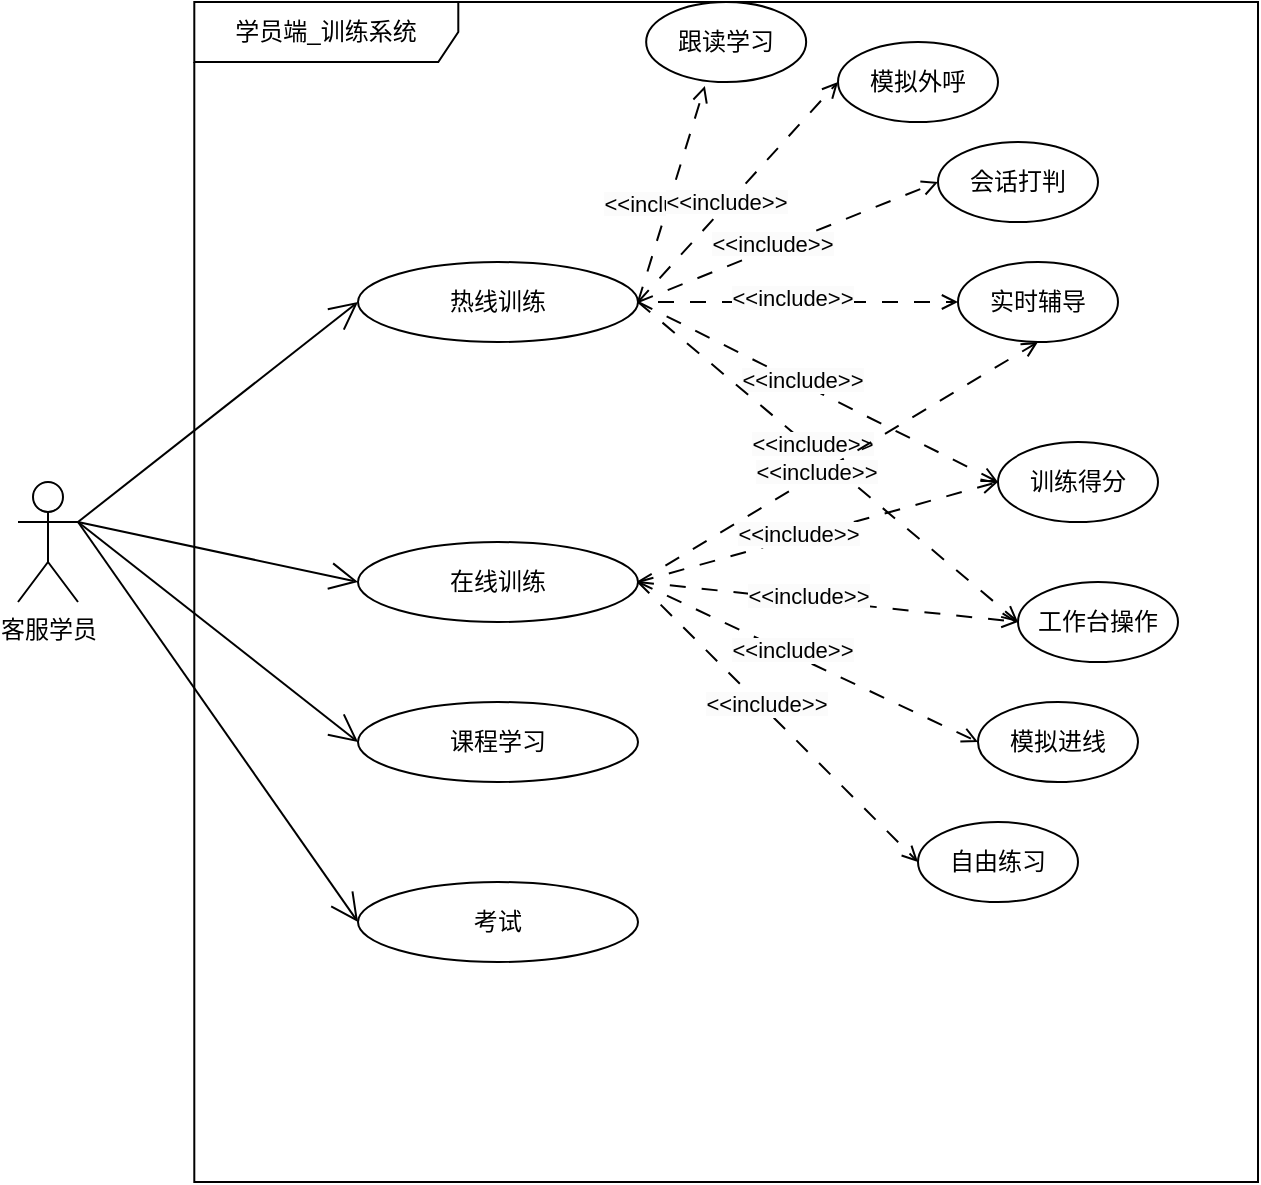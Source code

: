 <mxfile version="24.8.6">
  <diagram name="第 1 页" id="XtMWljfxsm4l7w6YXOUE">
    <mxGraphModel dx="1244" dy="720" grid="1" gridSize="10" guides="1" tooltips="1" connect="1" arrows="1" fold="1" page="1" pageScale="1" pageWidth="827" pageHeight="1169" math="0" shadow="0">
      <root>
        <mxCell id="0" />
        <mxCell id="1" parent="0" />
        <mxCell id="b58emFoe7f32XrIK5xdj-1" value="客服学员" style="shape=umlActor;verticalLabelPosition=bottom;verticalAlign=top;html=1;outlineConnect=0;" parent="1" vertex="1">
          <mxGeometry x="210" y="310" width="30" height="60" as="geometry" />
        </mxCell>
        <mxCell id="b58emFoe7f32XrIK5xdj-16" value="学员端_训练系统" style="shape=umlFrame;whiteSpace=wrap;html=1;pointerEvents=0;width=132;height=30;" parent="1" vertex="1">
          <mxGeometry x="298.15" y="70" width="531.85" height="590" as="geometry" />
        </mxCell>
        <mxCell id="b58emFoe7f32XrIK5xdj-17" value="热线训练" style="ellipse;whiteSpace=wrap;html=1;" parent="1" vertex="1">
          <mxGeometry x="380" y="200" width="140" height="40" as="geometry" />
        </mxCell>
        <mxCell id="b58emFoe7f32XrIK5xdj-18" value="" style="endArrow=open;endFill=1;endSize=12;html=1;rounded=0;entryX=0;entryY=0.5;entryDx=0;entryDy=0;exitX=1;exitY=0.333;exitDx=0;exitDy=0;exitPerimeter=0;" parent="1" source="b58emFoe7f32XrIK5xdj-1" target="b58emFoe7f32XrIK5xdj-17" edge="1">
          <mxGeometry width="160" relative="1" as="geometry">
            <mxPoint x="240" y="460" as="sourcePoint" />
            <mxPoint x="424" y="280" as="targetPoint" />
          </mxGeometry>
        </mxCell>
        <mxCell id="b58emFoe7f32XrIK5xdj-27" value="在线训练" style="ellipse;whiteSpace=wrap;html=1;" parent="1" vertex="1">
          <mxGeometry x="380" y="340" width="140" height="40" as="geometry" />
        </mxCell>
        <mxCell id="b58emFoe7f32XrIK5xdj-28" value="课程学习" style="ellipse;whiteSpace=wrap;html=1;" parent="1" vertex="1">
          <mxGeometry x="380" y="420" width="140" height="40" as="geometry" />
        </mxCell>
        <mxCell id="b58emFoe7f32XrIK5xdj-29" value="考试" style="ellipse;whiteSpace=wrap;html=1;" parent="1" vertex="1">
          <mxGeometry x="380" y="510" width="140" height="40" as="geometry" />
        </mxCell>
        <mxCell id="b58emFoe7f32XrIK5xdj-31" value="" style="endArrow=open;html=1;rounded=0;dashed=1;dashPattern=8 8;endFill=0;entryX=0.367;entryY=1.05;entryDx=0;entryDy=0;exitX=1;exitY=0.5;exitDx=0;exitDy=0;entryPerimeter=0;" parent="1" source="b58emFoe7f32XrIK5xdj-17" target="b58emFoe7f32XrIK5xdj-33" edge="1">
          <mxGeometry width="50" height="50" relative="1" as="geometry">
            <mxPoint x="633.757" y="60" as="sourcePoint" />
            <mxPoint x="630" y="190" as="targetPoint" />
            <Array as="points" />
          </mxGeometry>
        </mxCell>
        <mxCell id="b58emFoe7f32XrIK5xdj-32" value="&lt;span style=&quot;background-color: rgb(251, 251, 251);&quot;&gt;&amp;lt;&amp;lt;include&amp;gt;&amp;gt;&lt;/span&gt;" style="edgeLabel;html=1;align=center;verticalAlign=middle;resizable=0;points=[];" parent="b58emFoe7f32XrIK5xdj-31" vertex="1" connectable="0">
          <mxGeometry x="-0.104" y="2" relative="1" as="geometry">
            <mxPoint as="offset" />
          </mxGeometry>
        </mxCell>
        <mxCell id="b58emFoe7f32XrIK5xdj-33" value="跟读学习" style="ellipse;whiteSpace=wrap;html=1;" parent="1" vertex="1">
          <mxGeometry x="524.08" y="70" width="80" height="40" as="geometry" />
        </mxCell>
        <mxCell id="b58emFoe7f32XrIK5xdj-34" value="模拟外呼" style="ellipse;whiteSpace=wrap;html=1;" parent="1" vertex="1">
          <mxGeometry x="620" y="90" width="80" height="40" as="geometry" />
        </mxCell>
        <mxCell id="b58emFoe7f32XrIK5xdj-35" value="工作台操作" style="ellipse;whiteSpace=wrap;html=1;" parent="1" vertex="1">
          <mxGeometry x="710" y="360" width="80" height="40" as="geometry" />
        </mxCell>
        <mxCell id="b58emFoe7f32XrIK5xdj-36" value="训练得分" style="ellipse;whiteSpace=wrap;html=1;" parent="1" vertex="1">
          <mxGeometry x="700" y="290" width="80" height="40" as="geometry" />
        </mxCell>
        <mxCell id="b58emFoe7f32XrIK5xdj-38" value="会话打判" style="ellipse;whiteSpace=wrap;html=1;" parent="1" vertex="1">
          <mxGeometry x="670" y="140" width="80" height="40" as="geometry" />
        </mxCell>
        <mxCell id="b58emFoe7f32XrIK5xdj-39" value="实时辅导" style="ellipse;whiteSpace=wrap;html=1;" parent="1" vertex="1">
          <mxGeometry x="680" y="200" width="80" height="40" as="geometry" />
        </mxCell>
        <mxCell id="b58emFoe7f32XrIK5xdj-40" value="模拟进线" style="ellipse;whiteSpace=wrap;html=1;" parent="1" vertex="1">
          <mxGeometry x="690" y="420" width="80" height="40" as="geometry" />
        </mxCell>
        <mxCell id="ucp0iJu0_G3D9nAsqe9A-1" value="" style="endArrow=open;html=1;rounded=0;dashed=1;dashPattern=8 8;endFill=0;entryX=0;entryY=0.5;entryDx=0;entryDy=0;" edge="1" parent="1" target="b58emFoe7f32XrIK5xdj-34">
          <mxGeometry width="50" height="50" relative="1" as="geometry">
            <mxPoint x="520" y="220" as="sourcePoint" />
            <mxPoint x="600" y="130" as="targetPoint" />
            <Array as="points" />
          </mxGeometry>
        </mxCell>
        <mxCell id="ucp0iJu0_G3D9nAsqe9A-2" value="&lt;span style=&quot;background-color: rgb(251, 251, 251);&quot;&gt;&amp;lt;&amp;lt;include&amp;gt;&amp;gt;&lt;/span&gt;" style="edgeLabel;html=1;align=center;verticalAlign=middle;resizable=0;points=[];" vertex="1" connectable="0" parent="ucp0iJu0_G3D9nAsqe9A-1">
          <mxGeometry x="-0.104" y="2" relative="1" as="geometry">
            <mxPoint as="offset" />
          </mxGeometry>
        </mxCell>
        <mxCell id="ucp0iJu0_G3D9nAsqe9A-3" value="" style="endArrow=open;html=1;rounded=0;dashed=1;dashPattern=8 8;endFill=0;entryX=0;entryY=0.5;entryDx=0;entryDy=0;" edge="1" parent="1" target="b58emFoe7f32XrIK5xdj-38">
          <mxGeometry width="50" height="50" relative="1" as="geometry">
            <mxPoint x="520" y="220" as="sourcePoint" />
            <mxPoint x="670" y="160" as="targetPoint" />
            <Array as="points" />
          </mxGeometry>
        </mxCell>
        <mxCell id="ucp0iJu0_G3D9nAsqe9A-4" value="&lt;span style=&quot;background-color: rgb(251, 251, 251);&quot;&gt;&amp;lt;&amp;lt;include&amp;gt;&amp;gt;&lt;/span&gt;" style="edgeLabel;html=1;align=center;verticalAlign=middle;resizable=0;points=[];" vertex="1" connectable="0" parent="ucp0iJu0_G3D9nAsqe9A-3">
          <mxGeometry x="-0.104" y="2" relative="1" as="geometry">
            <mxPoint as="offset" />
          </mxGeometry>
        </mxCell>
        <mxCell id="ucp0iJu0_G3D9nAsqe9A-5" value="" style="endArrow=open;html=1;rounded=0;dashed=1;dashPattern=8 8;endFill=0;entryX=0;entryY=0.5;entryDx=0;entryDy=0;" edge="1" parent="1" target="b58emFoe7f32XrIK5xdj-39">
          <mxGeometry width="50" height="50" relative="1" as="geometry">
            <mxPoint x="530" y="220" as="sourcePoint" />
            <mxPoint x="700" y="210" as="targetPoint" />
            <Array as="points" />
          </mxGeometry>
        </mxCell>
        <mxCell id="ucp0iJu0_G3D9nAsqe9A-6" value="&lt;span style=&quot;background-color: rgb(251, 251, 251);&quot;&gt;&amp;lt;&amp;lt;include&amp;gt;&amp;gt;&lt;/span&gt;" style="edgeLabel;html=1;align=center;verticalAlign=middle;resizable=0;points=[];" vertex="1" connectable="0" parent="ucp0iJu0_G3D9nAsqe9A-5">
          <mxGeometry x="-0.104" y="2" relative="1" as="geometry">
            <mxPoint as="offset" />
          </mxGeometry>
        </mxCell>
        <mxCell id="ucp0iJu0_G3D9nAsqe9A-7" value="" style="endArrow=open;html=1;rounded=0;dashed=1;dashPattern=8 8;endFill=0;entryX=0;entryY=0.5;entryDx=0;entryDy=0;exitX=1;exitY=0.5;exitDx=0;exitDy=0;" edge="1" parent="1" source="b58emFoe7f32XrIK5xdj-17" target="b58emFoe7f32XrIK5xdj-36">
          <mxGeometry width="50" height="50" relative="1" as="geometry">
            <mxPoint x="540" y="230" as="sourcePoint" />
            <mxPoint x="680" y="260" as="targetPoint" />
            <Array as="points" />
          </mxGeometry>
        </mxCell>
        <mxCell id="ucp0iJu0_G3D9nAsqe9A-8" value="&lt;span style=&quot;background-color: rgb(251, 251, 251);&quot;&gt;&amp;lt;&amp;lt;include&amp;gt;&amp;gt;&lt;/span&gt;" style="edgeLabel;html=1;align=center;verticalAlign=middle;resizable=0;points=[];" vertex="1" connectable="0" parent="ucp0iJu0_G3D9nAsqe9A-7">
          <mxGeometry x="-0.104" y="2" relative="1" as="geometry">
            <mxPoint as="offset" />
          </mxGeometry>
        </mxCell>
        <mxCell id="ucp0iJu0_G3D9nAsqe9A-9" value="" style="endArrow=open;html=1;rounded=0;dashed=1;dashPattern=8 8;endFill=0;entryX=0;entryY=0.5;entryDx=0;entryDy=0;exitX=1;exitY=0.5;exitDx=0;exitDy=0;" edge="1" parent="1" source="b58emFoe7f32XrIK5xdj-17" target="b58emFoe7f32XrIK5xdj-35">
          <mxGeometry width="50" height="50" relative="1" as="geometry">
            <mxPoint x="530" y="230" as="sourcePoint" />
            <mxPoint x="700" y="310" as="targetPoint" />
            <Array as="points" />
          </mxGeometry>
        </mxCell>
        <mxCell id="ucp0iJu0_G3D9nAsqe9A-10" value="&lt;span style=&quot;background-color: rgb(251, 251, 251);&quot;&gt;&amp;lt;&amp;lt;include&amp;gt;&amp;gt;&lt;/span&gt;" style="edgeLabel;html=1;align=center;verticalAlign=middle;resizable=0;points=[];" vertex="1" connectable="0" parent="ucp0iJu0_G3D9nAsqe9A-9">
          <mxGeometry x="-0.104" y="2" relative="1" as="geometry">
            <mxPoint as="offset" />
          </mxGeometry>
        </mxCell>
        <mxCell id="ucp0iJu0_G3D9nAsqe9A-11" value="" style="endArrow=open;html=1;rounded=0;exitX=1;exitY=0.5;exitDx=0;exitDy=0;dashed=1;dashPattern=8 8;endFill=0;entryX=0;entryY=0.5;entryDx=0;entryDy=0;" edge="1" parent="1" source="b58emFoe7f32XrIK5xdj-27" target="b58emFoe7f32XrIK5xdj-40">
          <mxGeometry width="50" height="50" relative="1" as="geometry">
            <mxPoint x="540" y="380" as="sourcePoint" />
            <mxPoint x="640" y="320" as="targetPoint" />
            <Array as="points" />
          </mxGeometry>
        </mxCell>
        <mxCell id="ucp0iJu0_G3D9nAsqe9A-12" value="&lt;span style=&quot;background-color: rgb(251, 251, 251);&quot;&gt;&amp;lt;&amp;lt;include&amp;gt;&amp;gt;&lt;/span&gt;" style="edgeLabel;html=1;align=center;verticalAlign=middle;resizable=0;points=[];" vertex="1" connectable="0" parent="ucp0iJu0_G3D9nAsqe9A-11">
          <mxGeometry x="-0.104" y="2" relative="1" as="geometry">
            <mxPoint as="offset" />
          </mxGeometry>
        </mxCell>
        <mxCell id="ucp0iJu0_G3D9nAsqe9A-13" value="" style="endArrow=open;html=1;rounded=0;dashed=1;dashPattern=8 8;endFill=0;entryX=0;entryY=0.5;entryDx=0;entryDy=0;" edge="1" parent="1" target="b58emFoe7f32XrIK5xdj-35">
          <mxGeometry width="50" height="50" relative="1" as="geometry">
            <mxPoint x="520" y="360" as="sourcePoint" />
            <mxPoint x="690" y="420" as="targetPoint" />
            <Array as="points" />
          </mxGeometry>
        </mxCell>
        <mxCell id="ucp0iJu0_G3D9nAsqe9A-14" value="&lt;span style=&quot;background-color: rgb(251, 251, 251);&quot;&gt;&amp;lt;&amp;lt;include&amp;gt;&amp;gt;&lt;/span&gt;" style="edgeLabel;html=1;align=center;verticalAlign=middle;resizable=0;points=[];" vertex="1" connectable="0" parent="ucp0iJu0_G3D9nAsqe9A-13">
          <mxGeometry x="-0.104" y="2" relative="1" as="geometry">
            <mxPoint as="offset" />
          </mxGeometry>
        </mxCell>
        <mxCell id="ucp0iJu0_G3D9nAsqe9A-15" value="" style="endArrow=open;html=1;rounded=0;exitX=1;exitY=0.5;exitDx=0;exitDy=0;dashed=1;dashPattern=8 8;endFill=0;entryX=0;entryY=0.5;entryDx=0;entryDy=0;" edge="1" parent="1" source="b58emFoe7f32XrIK5xdj-27" target="b58emFoe7f32XrIK5xdj-36">
          <mxGeometry width="50" height="50" relative="1" as="geometry">
            <mxPoint x="530" y="370" as="sourcePoint" />
            <mxPoint x="690" y="300" as="targetPoint" />
            <Array as="points" />
          </mxGeometry>
        </mxCell>
        <mxCell id="ucp0iJu0_G3D9nAsqe9A-16" value="&lt;span style=&quot;background-color: rgb(251, 251, 251);&quot;&gt;&amp;lt;&amp;lt;include&amp;gt;&amp;gt;&lt;/span&gt;" style="edgeLabel;html=1;align=center;verticalAlign=middle;resizable=0;points=[];" vertex="1" connectable="0" parent="ucp0iJu0_G3D9nAsqe9A-15">
          <mxGeometry x="-0.104" y="2" relative="1" as="geometry">
            <mxPoint as="offset" />
          </mxGeometry>
        </mxCell>
        <mxCell id="ucp0iJu0_G3D9nAsqe9A-18" value="" style="endArrow=open;html=1;rounded=0;dashed=1;dashPattern=8 8;endFill=0;entryX=0.5;entryY=1;entryDx=0;entryDy=0;exitX=1;exitY=0.5;exitDx=0;exitDy=0;" edge="1" parent="1" source="b58emFoe7f32XrIK5xdj-27" target="b58emFoe7f32XrIK5xdj-39">
          <mxGeometry width="50" height="50" relative="1" as="geometry">
            <mxPoint x="530" y="370" as="sourcePoint" />
            <mxPoint x="710" y="390" as="targetPoint" />
            <Array as="points" />
          </mxGeometry>
        </mxCell>
        <mxCell id="ucp0iJu0_G3D9nAsqe9A-19" value="&lt;span style=&quot;background-color: rgb(251, 251, 251);&quot;&gt;&amp;lt;&amp;lt;include&amp;gt;&amp;gt;&lt;/span&gt;" style="edgeLabel;html=1;align=center;verticalAlign=middle;resizable=0;points=[];" vertex="1" connectable="0" parent="ucp0iJu0_G3D9nAsqe9A-18">
          <mxGeometry x="-0.104" y="2" relative="1" as="geometry">
            <mxPoint as="offset" />
          </mxGeometry>
        </mxCell>
        <mxCell id="ucp0iJu0_G3D9nAsqe9A-20" value="" style="endArrow=open;endFill=1;endSize=12;html=1;rounded=0;entryX=0;entryY=0.5;entryDx=0;entryDy=0;exitX=1;exitY=0.333;exitDx=0;exitDy=0;exitPerimeter=0;" edge="1" parent="1" source="b58emFoe7f32XrIK5xdj-1" target="b58emFoe7f32XrIK5xdj-27">
          <mxGeometry width="160" relative="1" as="geometry">
            <mxPoint x="250" y="340" as="sourcePoint" />
            <mxPoint x="390" y="230" as="targetPoint" />
          </mxGeometry>
        </mxCell>
        <mxCell id="ucp0iJu0_G3D9nAsqe9A-21" value="" style="endArrow=open;endFill=1;endSize=12;html=1;rounded=0;entryX=0;entryY=0.5;entryDx=0;entryDy=0;exitX=1;exitY=0.333;exitDx=0;exitDy=0;exitPerimeter=0;" edge="1" parent="1" source="b58emFoe7f32XrIK5xdj-1" target="b58emFoe7f32XrIK5xdj-28">
          <mxGeometry width="160" relative="1" as="geometry">
            <mxPoint x="250" y="340" as="sourcePoint" />
            <mxPoint x="390" y="370" as="targetPoint" />
          </mxGeometry>
        </mxCell>
        <mxCell id="ucp0iJu0_G3D9nAsqe9A-22" value="" style="endArrow=open;endFill=1;endSize=12;html=1;rounded=0;entryX=0;entryY=0.5;entryDx=0;entryDy=0;exitX=1;exitY=0.333;exitDx=0;exitDy=0;exitPerimeter=0;" edge="1" parent="1" source="b58emFoe7f32XrIK5xdj-1" target="b58emFoe7f32XrIK5xdj-29">
          <mxGeometry width="160" relative="1" as="geometry">
            <mxPoint x="250" y="340" as="sourcePoint" />
            <mxPoint x="390" y="450" as="targetPoint" />
          </mxGeometry>
        </mxCell>
        <mxCell id="ucp0iJu0_G3D9nAsqe9A-23" value="自由练习" style="ellipse;whiteSpace=wrap;html=1;" vertex="1" parent="1">
          <mxGeometry x="660" y="480" width="80" height="40" as="geometry" />
        </mxCell>
        <mxCell id="ucp0iJu0_G3D9nAsqe9A-24" value="" style="endArrow=open;html=1;rounded=0;exitX=1;exitY=0.5;exitDx=0;exitDy=0;dashed=1;dashPattern=8 8;endFill=0;entryX=0;entryY=0.5;entryDx=0;entryDy=0;" edge="1" parent="1" source="b58emFoe7f32XrIK5xdj-27" target="ucp0iJu0_G3D9nAsqe9A-23">
          <mxGeometry width="50" height="50" relative="1" as="geometry">
            <mxPoint x="530" y="370" as="sourcePoint" />
            <mxPoint x="680" y="450" as="targetPoint" />
            <Array as="points" />
          </mxGeometry>
        </mxCell>
        <mxCell id="ucp0iJu0_G3D9nAsqe9A-25" value="&lt;span style=&quot;background-color: rgb(251, 251, 251);&quot;&gt;&amp;lt;&amp;lt;include&amp;gt;&amp;gt;&lt;/span&gt;" style="edgeLabel;html=1;align=center;verticalAlign=middle;resizable=0;points=[];" vertex="1" connectable="0" parent="ucp0iJu0_G3D9nAsqe9A-24">
          <mxGeometry x="-0.104" y="2" relative="1" as="geometry">
            <mxPoint as="offset" />
          </mxGeometry>
        </mxCell>
      </root>
    </mxGraphModel>
  </diagram>
</mxfile>
